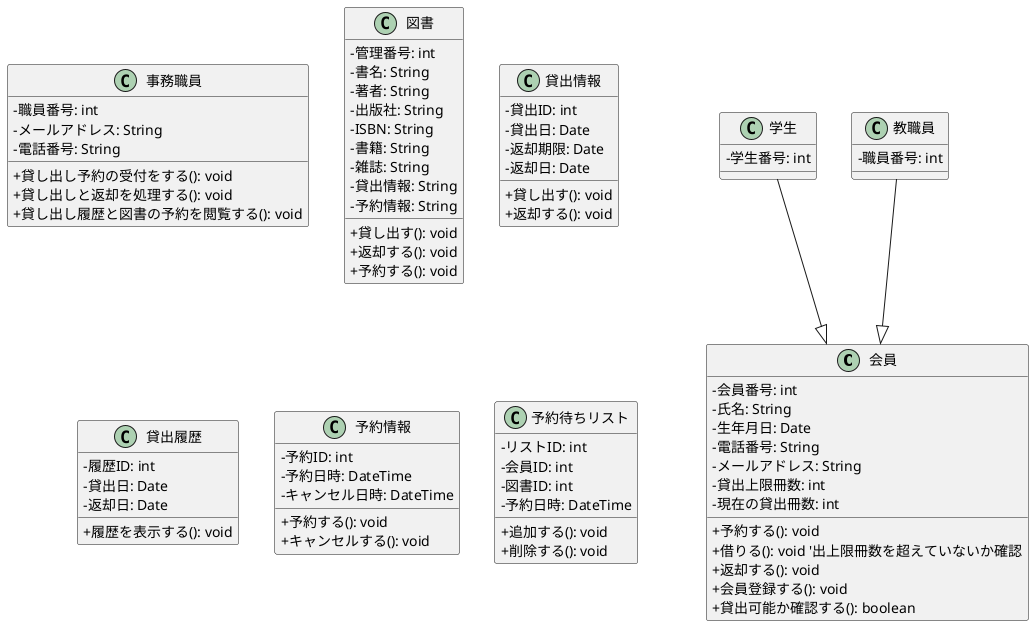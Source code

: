 @startuml 大原情報科学大学・図書館システムクラス図
skinparam handwritten false
skinparam classAttributeIconSize 0

' ====================================================================
' 1. クラス定義 (Core Entities)
' ====================================================================

class 会員 {
 -会員番号: int
 -氏名: String
 -生年月日: Date
 -電話番号: String
 -メールアドレス: String
 -貸出上限冊数: int
 -現在の貸出冊数: int

 +予約する(): void
 +借りる(): void '出上限冊数を超えていないか確認
 +返却する(): void
 +会員登録する(): void
 +貸出可能か確認する(): boolean
}


class 学生 {
- 学生番号: int
}
学生 --|> 会員

class 教職員 {
- 職員番号: int
}
教職員 --|> 会員

class 事務職員 {
-職員番号: int
-メールアドレス: String
-電話番号: String
    
+貸し出し予約の受付をする(): void
+貸し出しと返却を処理する(): void
+貸し出し履歴と図書の予約を閲覧する(): void
}


class 図書 {
 -管理番号: int
 -書名: String
 -著者: String
 -出版社: String
 -ISBN: String
 -書籍: String
 -雑誌: String
 -貸出情報: String
 -予約情報: String

 +貸し出す(): void
 +返却する(): void
 +予約する(): void
}

class 貸出情報 {
 -貸出ID: int
 -貸出日: Date
 -返却期限: Date
 -返却日: Date

 +貸し出す(): void
 +返却する(): void
}

class 貸出履歴 {
 -履歴ID: int
 -貸出日: Date
 -返却日: Date

 +履歴を表示する(): void
}

class 予約情報 {
 -予約ID: int
 -予約日時: DateTime
 -キャンセル日時: DateTime

 +予約する(): void
 +キャンセルする(): void
}

class 予約待ちリスト {
 -リストID: int
 -会員ID: int
 -図書ID: int
 -予約日時: DateTime

 +追加する(): void
 +削除する(): void
}

@enduml